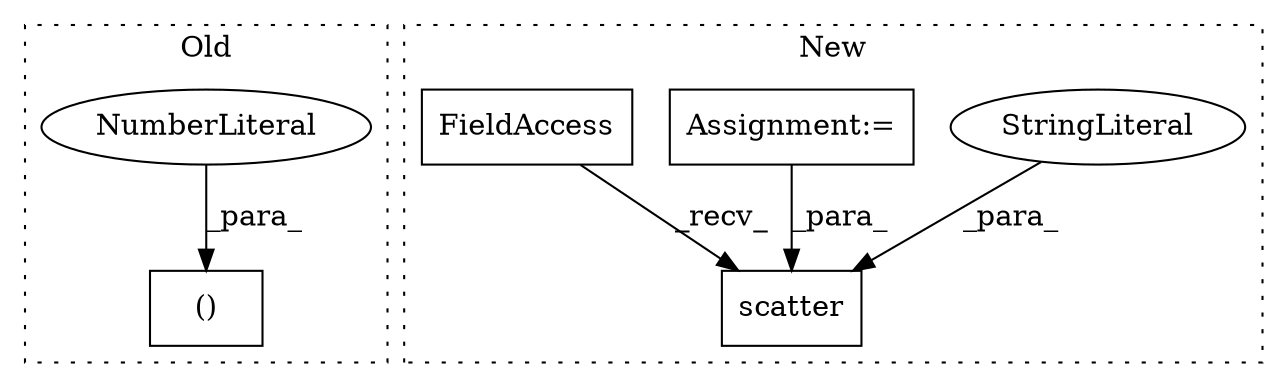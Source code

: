 digraph G {
subgraph cluster0 {
1 [label="()" a="106" s="991" l="22" shape="box"];
6 [label="NumberLiteral" a="34" s="1012" l="1" shape="ellipse"];
label = "Old";
style="dotted";
}
subgraph cluster1 {
2 [label="scatter" a="32" s="1311,1364" l="8,1" shape="box"];
3 [label="StringLiteral" a="45" s="1331" l="11" shape="ellipse"];
4 [label="Assignment:=" a="7" s="1173" l="1" shape="box"];
5 [label="FieldAccess" a="22" s="1303" l="7" shape="box"];
label = "New";
style="dotted";
}
3 -> 2 [label="_para_"];
4 -> 2 [label="_para_"];
5 -> 2 [label="_recv_"];
6 -> 1 [label="_para_"];
}